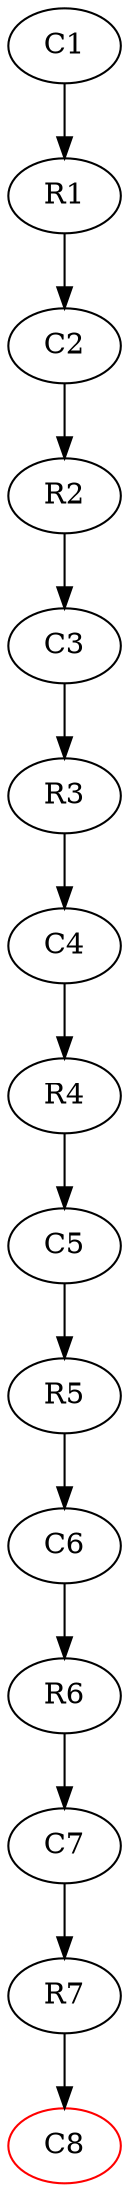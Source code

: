 digraph G {
    C1 [type=C]
    C2 [type=C]
    C3 [type=C]
    C4 [type=C]
    C5 [type=C]
    C6 [type=C]
    C7 [type=C]
    C8 [type=C, color=red] 

    R1 [type=R]
    R2 [type=R]
    R3 [type=R]
    R4 [type=R]
    R5 [type=R]
    R6 [type=R]
    R7 [type=R] 
        
    C1 -> R1
    R1 -> C2
    C2 -> R2
    R2 -> C3
    C3 -> R3
    R3 -> C4
    C4 -> R4
    R4 -> C5
    C5 -> R5
    R5 -> C6
    C6 -> R6
    R6 -> C7
    C7 -> R7
    R7 -> C8   
}

